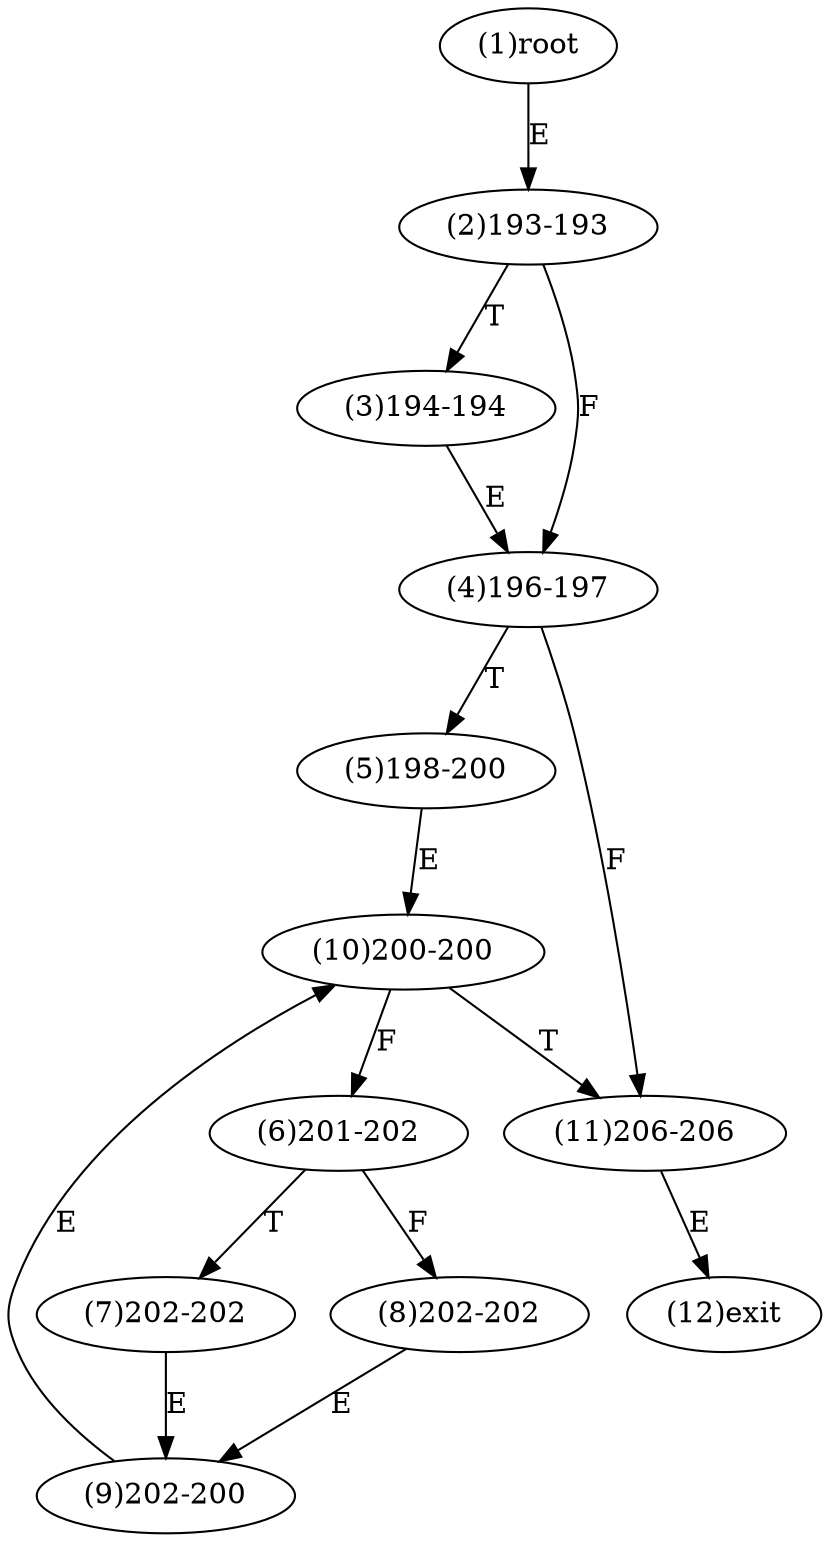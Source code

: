 digraph "" { 
1[ label="(1)root"];
2[ label="(2)193-193"];
3[ label="(3)194-194"];
4[ label="(4)196-197"];
5[ label="(5)198-200"];
6[ label="(6)201-202"];
7[ label="(7)202-202"];
8[ label="(8)202-202"];
9[ label="(9)202-200"];
10[ label="(10)200-200"];
11[ label="(11)206-206"];
12[ label="(12)exit"];
1->2[ label="E"];
2->4[ label="F"];
2->3[ label="T"];
3->4[ label="E"];
4->11[ label="F"];
4->5[ label="T"];
5->10[ label="E"];
6->8[ label="F"];
6->7[ label="T"];
7->9[ label="E"];
8->9[ label="E"];
9->10[ label="E"];
10->6[ label="F"];
10->11[ label="T"];
11->12[ label="E"];
}